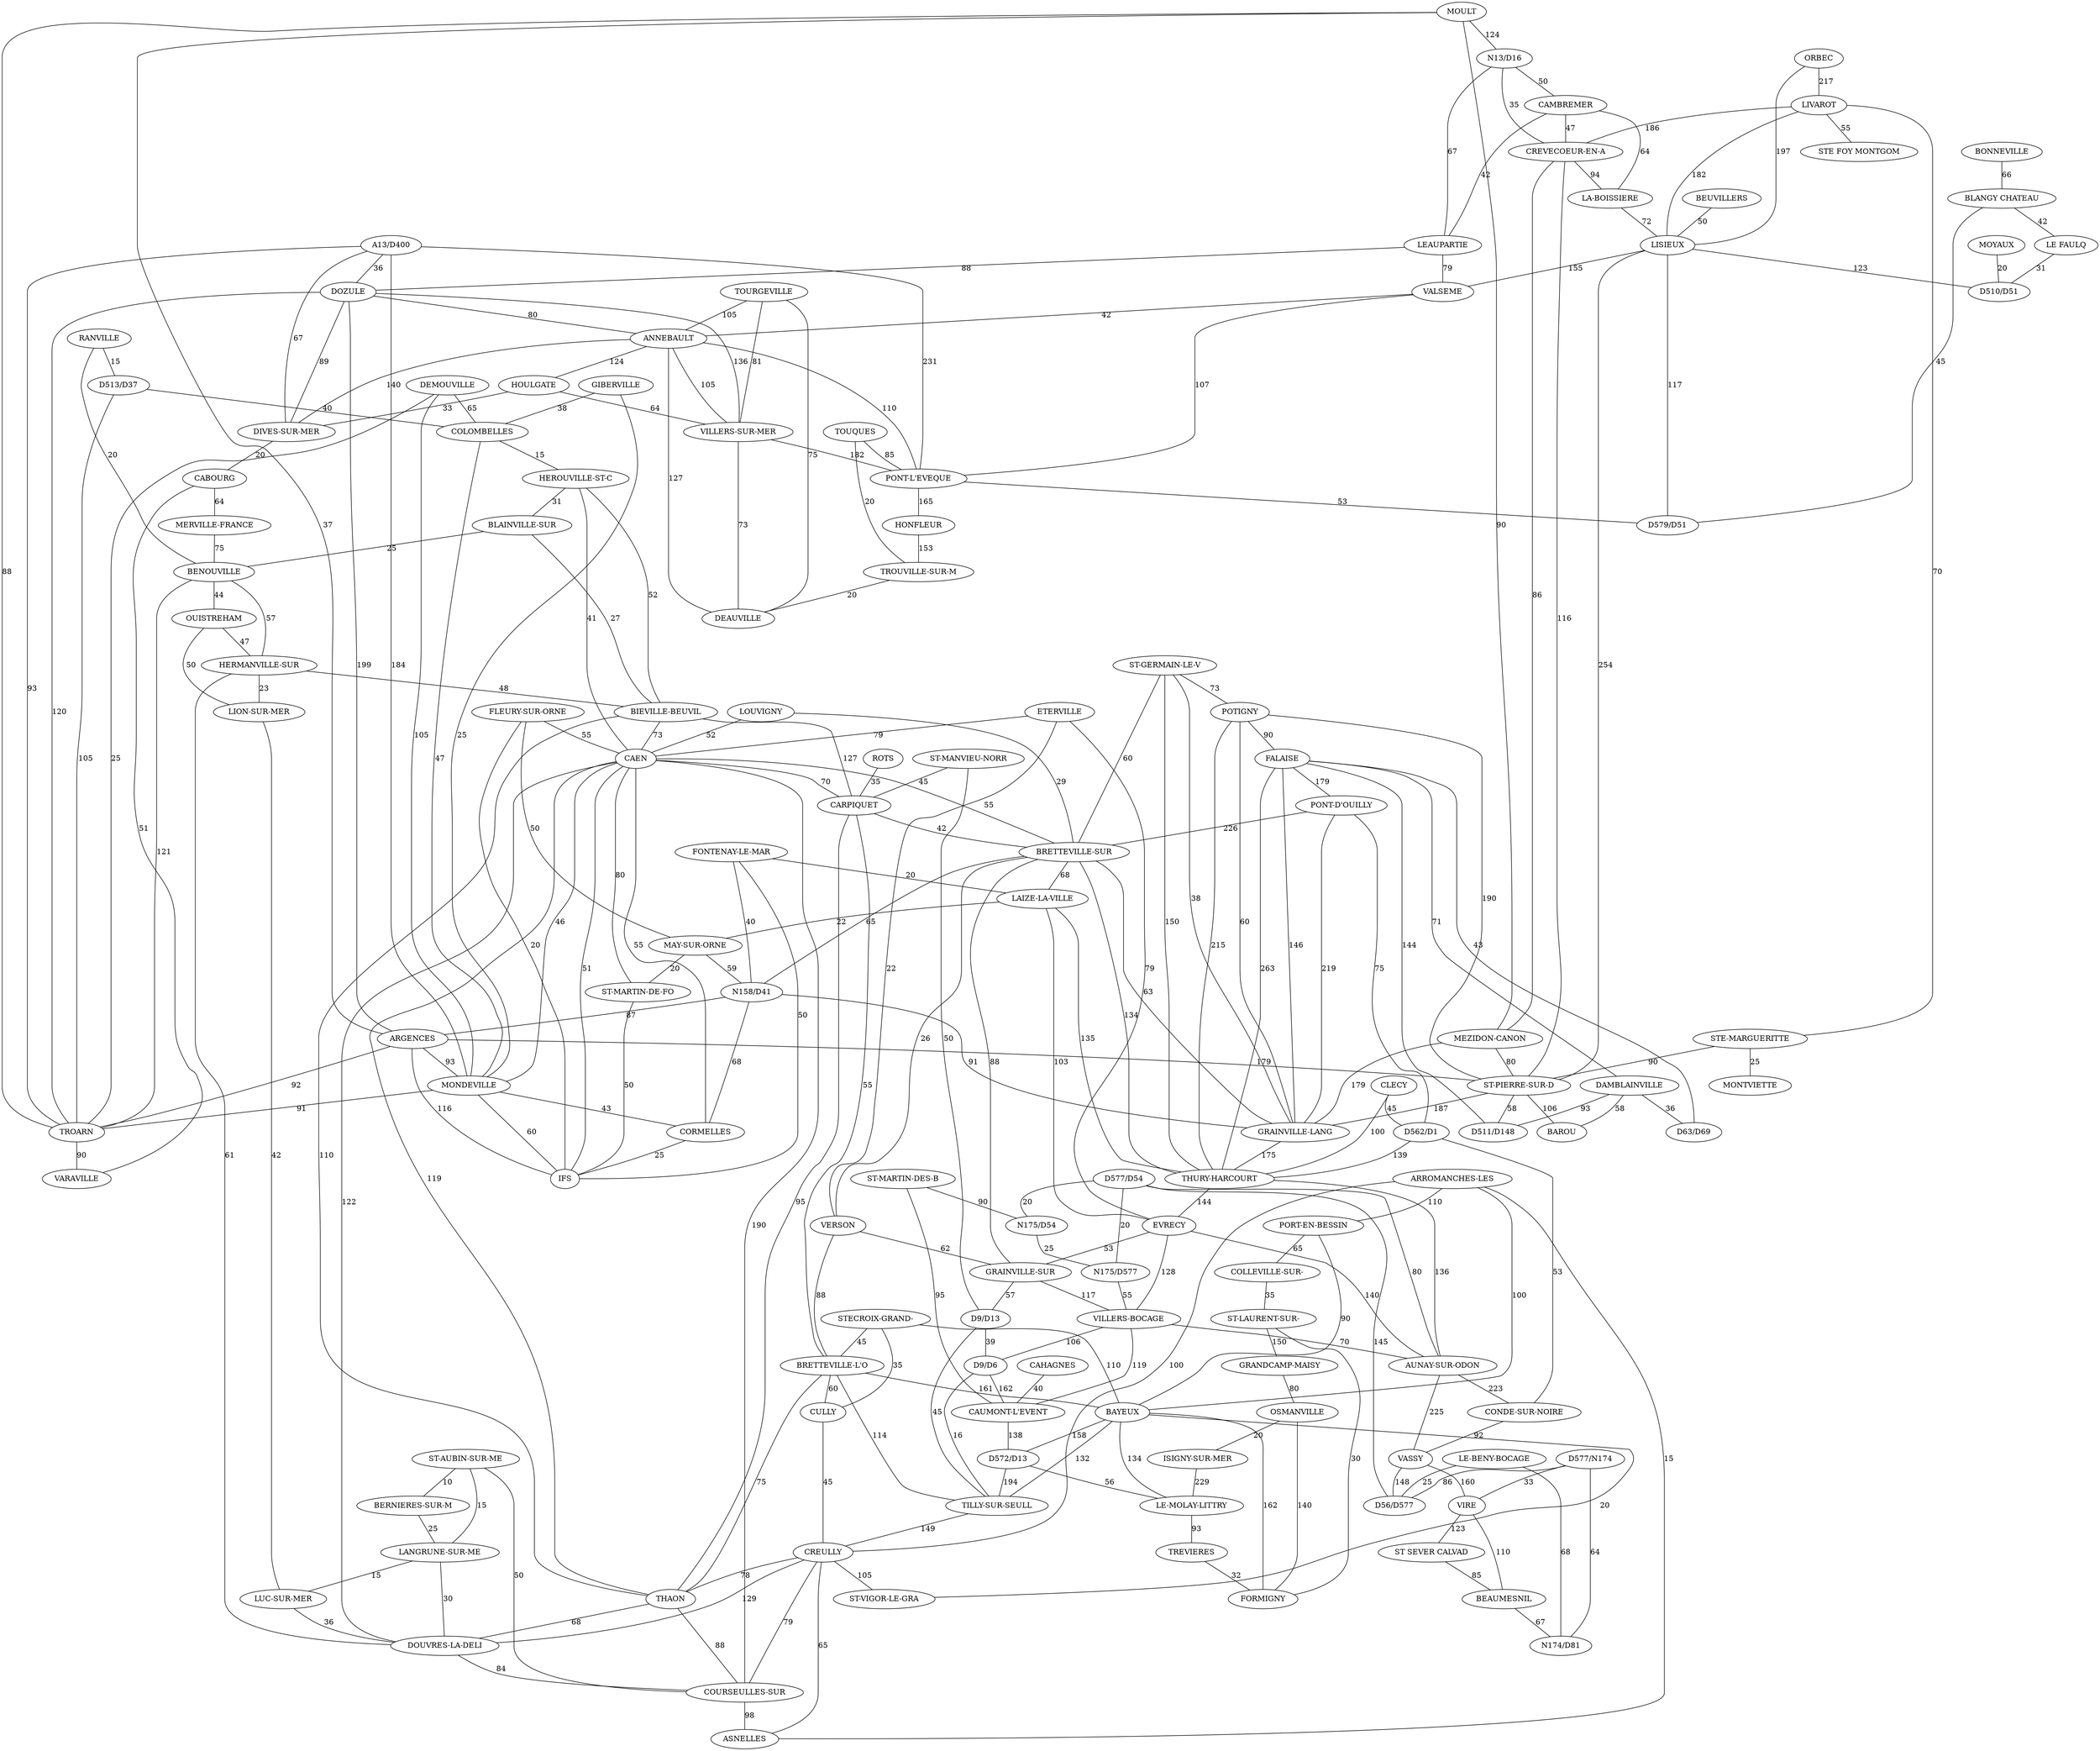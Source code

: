 graph {
	"A13/D400" -- "DOZULE" [weight=36,label=36];
	"A13/D400" -- "PONT-L'EVEQUE" [weight=231,label=231];
	"A13/D400" -- "TROARN" [weight=93,label=93];
	"ANNEBAULT" -- "HOULGATE" [weight=124,label=124];
	"ANNEBAULT" -- "VILLERS-SUR-MER" [weight=105,label=105];
	"ARGENCES" -- "MONDEVILLE" [weight=93,label=93];
	"ARGENCES" -- "ST-PIERRE-SUR-D" [weight=179,label=179];
	"ARGENCES" -- "TROARN" [weight=92,label=92];
	"ARROMANCHES-LES" -- "ASNELLES" [weight=15,label=15];
	"ARROMANCHES-LES" -- "BAYEUX" [weight=100,label=100];
	"ARROMANCHES-LES" -- "CREULLY" [weight=100,label=100];
	"ARROMANCHES-LES" -- "PORT-EN-BESSIN" [weight=110,label=110];
	"AUNAY-SUR-ODON" -- "CONDE-SUR-NOIRE" [weight=223,label=223];
	"AUNAY-SUR-ODON" -- "VASSY" [weight=225,label=225];
	"BAYEUX" -- "D572/D13" [weight=158,label=158];
	"BAYEUX" -- "FORMIGNY" [weight=162,label=162];
	"BEAUMESNIL" -- "N174/D81" [weight=67,label=67];
	"BENOUVILLE" -- "HERMANVILLE-SUR" [weight=57,label=57];
	"BENOUVILLE" -- "OUISTREHAM" [weight=44,label=44];
	"LE-BENY-BOCAGE" -- "N174/D81" [weight=68,label=68];
	"LE-BENY-BOCAGE" -- "D56/D577" [weight=25,label=25];
	"BERNIERES-SUR-M" -- "LANGRUNE-SUR-ME" [weight=25,label=25];
	"BIEVILLE-BEUVIL" -- "CAEN" [weight=73,label=73];
	"BIEVILLE-BEUVIL" -- "CARPIQUET" [weight=127,label=127];
	"BIEVILLE-BEUVIL" -- "THAON" [weight=110,label=110];
	"BEUVILLERS" -- "LISIEUX" [weight=50,label=50];
	"BLAINVILLE-SUR" -- "BENOUVILLE" [weight=25,label=25];
	"BLAINVILLE-SUR" -- "BIEVILLE-BEUVIL" [weight=27,label=27];
	"BLANGY CHATEAU" -- "D579/D51" [weight=45,label=45];
	"BLANGY CHATEAU" -- "LE FAULQ" [weight=42,label=42];
	"LA-BOISSIERE" -- "CAMBREMER" [weight=64,label=64];
	"LA-BOISSIERE" -- "LISIEUX" [weight=72,label=72];
	"BONNEVILLE" -- "BLANGY CHATEAU" [weight=66,label=66];
	"BRETTEVILLE-L'O" -- "BAYEUX" [weight=161,label=161];
	"BRETTEVILLE-L'O" -- "CULLY" [weight=60,label=60];
	"BRETTEVILLE-L'O" -- "THAON" [weight=75,label=75];
	"D577/N174" -- "N174/D81" [weight=64,label=64];
	"D577/N174" -- "D56/D577" [weight=86,label=86];
	"D577/N174" -- "VIRE" [weight=33,label=33];
	"BRETTEVILLE-SUR" -- "LAIZE-LA-VILLE" [weight=68,label=68];
	"BRETTEVILLE-SUR" -- "THURY-HARCOURT" [weight=134,label=134];
	"BRETTEVILLE-SUR" -- "N158/D41" [weight=65,label=65];
	"BRETTEVILLE-SUR" -- "CAEN" [weight=55,label=55];
	"BRETTEVILLE-SUR" -- "GRAINVILLE-SUR" [weight=88,label=88];
	"BRETTEVILLE-SUR" -- "VERSON" [weight=26,label=26];
	"CABOURG" -- "MERVILLE-FRANCE" [weight=64,label=64];
	"CAEN" -- "CARPIQUET" [weight=70,label=70];
	"CAEN" -- "CORMELLES" [weight=55,label=55];
	"CAEN" -- "DOUVRES-LA-DELI" [weight=122,label=122];
	"CAEN" -- "THAON" [weight=119,label=119];
	"CAHAGNES" -- "CAUMONT-L'EVENT" [weight=40,label=40];
	"CAMBREMER" -- "CREVECOEUR-EN-A" [weight=47,label=47];
	"CAMBREMER" -- "LEAUPARTIE" [weight=42,label=42];
	"CARPIQUET" -- "BRETTEVILLE-L'O" [weight=55,label=55];
	"CARPIQUET" -- "BRETTEVILLE-SUR" [weight=42,label=42];
	"CAUMONT-L'EVENT" -- "D572/D13" [weight=138,label=138];
	"CLECY" -- "THURY-HARCOURT" [weight=100,label=100];
	"CLECY" -- "D562/D1" [weight=45,label=45];
	"COLLEVILLE-SUR-" -- "ST-LAURENT-SUR-" [weight=35,label=35];
	"COLOMBELLES" -- "HEROUVILLE-ST-C" [weight=15,label=15];
	"COLOMBELLES" -- "MONDEVILLE" [weight=47,label=47];
	"CONDE-SUR-NOIRE" -- "VASSY" [weight=92,label=92];
	"CORMELLES" -- "IFS" [weight=25,label=25];
	"COURSEULLES-SUR" -- "ASNELLES" [weight=98,label=98];
	"COURSEULLES-SUR" -- "CAEN" [weight=190,label=190];
	"COURSEULLES-SUR" -- "CREULLY" [weight=79,label=79];
	"D572/D13" -- "LE-MOLAY-LITTRY" [weight=56,label=56];
	"D572/D13" -- "TILLY-SUR-SEULL" [weight=194,label=194];
	"CREULLY" -- "ASNELLES" [weight=65,label=65];
	"CREULLY" -- "ST-VIGOR-LE-GRA" [weight=105,label=105];
	"CREULLY" -- "THAON" [weight=78,label=78];
	"CREVECOEUR-EN-A" -- "LA-BOISSIERE" [weight=94,label=94];
	"CREVECOEUR-EN-A" -- "MEZIDON-CANON" [weight=86,label=86];
	"CREVECOEUR-EN-A" -- "ST-PIERRE-SUR-D" [weight=116,label=116];
	"CULLY" -- "CREULLY" [weight=45,label=45];
	"DAMBLAINVILLE" -- "BAROU" [weight=58,label=58];
	"DAMBLAINVILLE" -- "D511/D148" [weight=93,label=93];
	"DAMBLAINVILLE" -- "D63/D69" [weight=36,label=36];
	"DEAUVILLE" -- "ANNEBAULT" [weight=127,label=127];
	"DEMOUVILLE" -- "COLOMBELLES" [weight=65,label=65];
	"DEMOUVILLE" -- "MONDEVILLE" [weight=105,label=105];
	"DEMOUVILLE" -- "TROARN" [weight=25,label=25];
	"DIVES-SUR-MER" -- "A13/D400" [weight=67,label=67];
	"DIVES-SUR-MER" -- "ANNEBAULT" [weight=140,label=140];
	"DIVES-SUR-MER" -- "CABOURG" [weight=20,label=20];
	"DOUVRES-LA-DELI" -- "COURSEULLES-SUR" [weight=84,label=84];
	"DOUVRES-LA-DELI" -- "CREULLY" [weight=129,label=129];
	"DOZULE" -- "ANNEBAULT" [weight=80,label=80];
	"DOZULE" -- "ARGENCES" [weight=199,label=199];
	"DOZULE" -- "DIVES-SUR-MER" [weight=89,label=89];
	"ETERVILLE" -- "CAEN" [weight=79,label=79];
	"ETERVILLE" -- "EVRECY" [weight=79,label=79];
	"ETERVILLE" -- "VERSON" [weight=22,label=22];
	"EVRECY" -- "AUNAY-SUR-ODON" [weight=140,label=140];
	"EVRECY" -- "GRAINVILLE-SUR" [weight=53,label=53];
	"EVRECY" -- "VILLERS-BOCAGE" [weight=128,label=128];
	"FALAISE" -- "D511/D148" [weight=144,label=144];
	"FALAISE" -- "D63/D69" [weight=43,label=43];
	"FALAISE" -- "DAMBLAINVILLE" [weight=71,label=71];
	"FALAISE" -- "GRAINVILLE-LANG" [weight=146,label=146];
	"FALAISE" -- "THURY-HARCOURT" [weight=263,label=263];
	"FALAISE" -- "PONT-D'OUILLY" [weight=179,label=179];
	"LE FAULQ" -- "D510/D51" [weight=31,label=31];
	"FLEURY-SUR-ORNE" -- "CAEN" [weight=55,label=55];
	"FLEURY-SUR-ORNE" -- "IFS" [weight=20,label=20];
	"FLEURY-SUR-ORNE" -- "MAY-SUR-ORNE" [weight=50,label=50];
	"FONTENAY-LE-MAR" -- "IFS" [weight=50,label=50];
	"FONTENAY-LE-MAR" -- "LAIZE-LA-VILLE" [weight=20,label=20];
	"FONTENAY-LE-MAR" -- "N158/D41" [weight=40,label=40];
	"GIBERVILLE" -- "COLOMBELLES" [weight=38,label=38];
	"GIBERVILLE" -- "MONDEVILLE" [weight=25,label=25];
	"GRAINVILLE-LANG" -- "BRETTEVILLE-SUR" [weight=63,label=63];
	"GRAINVILLE-LANG" -- "THURY-HARCOURT" [weight=175,label=175];
	"GRAINVILLE-LANG" -- "N158/D41" [weight=91,label=91];
	"GRAINVILLE-SUR" -- "D9/D13" [weight=57,label=57];
	"GRAINVILLE-SUR" -- "VILLERS-BOCAGE" [weight=117,label=117];
	"GRANDCAMP-MAISY" -- "OSMANVILLE" [weight=80,label=80];
	"HERMANVILLE-SUR" -- "BIEVILLE-BEUVIL" [weight=48,label=48];
	"HERMANVILLE-SUR" -- "DOUVRES-LA-DELI" [weight=61,label=61];
	"HERMANVILLE-SUR" -- "LION-SUR-MER" [weight=23,label=23];
	"HEROUVILLE-ST-C" -- "BIEVILLE-BEUVIL" [weight=52,label=52];
	"HEROUVILLE-ST-C" -- "BLAINVILLE-SUR" [weight=31,label=31];
	"HEROUVILLE-ST-C" -- "CAEN" [weight=41,label=41];
	"HONFLEUR" -- "TROUVILLE-SUR-M" [weight=153,label=153];
	"HOULGATE" -- "DIVES-SUR-MER" [weight=33,label=33];
	"HOULGATE" -- "VILLERS-SUR-MER" [weight=64,label=64];
	"IFS" -- "ARGENCES" [weight=116,label=116];
	"IFS" -- "CAEN" [weight=51,label=51];
	"IFS" -- "MONDEVILLE" [weight=60,label=60];
	"ISIGNY-SUR-MER" -- "LE-MOLAY-LITTRY" [weight=229,label=229];
	"LAIZE-LA-VILLE" -- "EVRECY" [weight=103,label=103];
	"LAIZE-LA-VILLE" -- "MAY-SUR-ORNE" [weight=22,label=22];
	"LANGRUNE-SUR-ME" -- "DOUVRES-LA-DELI" [weight=30,label=30];
	"LANGRUNE-SUR-ME" -- "LUC-SUR-MER" [weight=15,label=15];
	"LEAUPARTIE" -- "DOZULE" [weight=88,label=88];
	"LEAUPARTIE" -- "VALSEME" [weight=79,label=79];
	"LION-SUR-MER" -- "LUC-SUR-MER" [weight=42,label=42];
	"LISIEUX" -- "D510/D51" [weight=123,label=123];
	"LISIEUX" -- "D579/D51" [weight=117,label=117];
	"LISIEUX" -- "ST-PIERRE-SUR-D" [weight=254,label=254];
	"LISIEUX" -- "VALSEME" [weight=155,label=155];
	"LE-MOLAY-LITTRY" -- "BAYEUX" [weight=134,label=134];
	"LE-MOLAY-LITTRY" -- "TREVIERES" [weight=93,label=93];
	"LIVAROT" -- "CREVECOEUR-EN-A" [weight=186,label=186];
	"LIVAROT" -- "LISIEUX" [weight=182,label=182];
	"LIVAROT" -- "STE FOY MONTGOM" [weight=55,label=55];
	"LIVAROT" -- "STE-MARGUERITTE" [weight=70,label=70];
	"LOUVIGNY" -- "BRETTEVILLE-SUR" [weight=29,label=29];
	"LOUVIGNY" -- "CAEN" [weight=52,label=52];
	"LUC-SUR-MER" -- "DOUVRES-LA-DELI" [weight=36,label=36];
	"N175/D577" -- "VILLERS-BOCAGE" [weight=55,label=55];
	"MAY-SUR-ORNE" -- "ST-MARTIN-DE-FO" [weight=20,label=20];
	"MAY-SUR-ORNE" -- "N158/D41" [weight=59,label=59];
	"MERVILLE-FRANCE" -- "BENOUVILLE" [weight=75,label=75];
	"N175/D54" -- "N175/D577" [weight=25,label=25];
	"D577/D54" -- "AUNAY-SUR-ODON" [weight=80,label=80];
	"D577/D54" -- "D56/D577" [weight=145,label=145];
	"D577/D54" -- "N175/D577" [weight=20,label=20];
	"D577/D54" -- "N175/D54" [weight=20,label=20];
	"MEZIDON-CANON" -- "GRAINVILLE-LANG" [weight=179,label=179];
	"MEZIDON-CANON" -- "MOULT" [weight=90,label=90];
	"MEZIDON-CANON" -- "ST-PIERRE-SUR-D" [weight=80,label=80];
	"MONDEVILLE" -- "A13/D400" [weight=184,label=184];
	"MONDEVILLE" -- "CAEN" [weight=46,label=46];
	"MONDEVILLE" -- "CORMELLES" [weight=43,label=43];
	"MONDEVILLE" -- "TROARN" [weight=91,label=91];
	"MOULT" -- "ARGENCES" [weight=37,label=37];
	"MOULT" -- "TROARN" [weight=88,label=88];
	"MOULT" -- "N13/D16" [weight=124,label=124];
	"MOYAUX" -- "D510/D51" [weight=20,label=20];
	"ORBEC" -- "LISIEUX" [weight=197,label=197];
	"ORBEC" -- "LIVAROT" [weight=217,label=217];
	"OSMANVILLE" -- "FORMIGNY" [weight=140,label=140];
	"OSMANVILLE" -- "ISIGNY-SUR-MER" [weight=20,label=20];
	"OUISTREHAM" -- "HERMANVILLE-SUR" [weight=47,label=47];
	"OUISTREHAM" -- "LION-SUR-MER" [weight=50,label=50];
	"D9/D6" -- "CAUMONT-L'EVENT" [weight=162,label=162];
	"D9/D6" -- "TILLY-SUR-SEULL" [weight=16,label=16];
	"PONT-L'EVEQUE" -- "ANNEBAULT" [weight=110,label=110];
	"PONT-L'EVEQUE" -- "D579/D51" [weight=53,label=53];
	"PONT-L'EVEQUE" -- "HONFLEUR" [weight=165,label=165];
	"PORT-EN-BESSIN" -- "BAYEUX" [weight=90,label=90];
	"PORT-EN-BESSIN" -- "COLLEVILLE-SUR-" [weight=65,label=65];
	"POTIGNY" -- "FALAISE" [weight=90,label=90];
	"POTIGNY" -- "GRAINVILLE-LANG" [weight=60,label=60];
	"POTIGNY" -- "ST-PIERRE-SUR-D" [weight=190,label=190];
	"POTIGNY" -- "THURY-HARCOURT" [weight=215,label=215];
	"RANVILLE" -- "BENOUVILLE" [weight=20,label=20];
	"RANVILLE" -- "D513/D37" [weight=15,label=15];
	"ROTS" -- "CARPIQUET" [weight=35,label=35];
	"ST-AUBIN-SUR-ME" -- "BERNIERES-SUR-M" [weight=10,label=10];
	"ST-AUBIN-SUR-ME" -- "COURSEULLES-SUR" [weight=50,label=50];
	"ST-AUBIN-SUR-ME" -- "LANGRUNE-SUR-ME" [weight=15,label=15];
	"STECROIX-GRAND-" -- "BAYEUX" [weight=110,label=110];
	"STECROIX-GRAND-" -- "BRETTEVILLE-L'O" [weight=45,label=45];
	"STECROIX-GRAND-" -- "CULLY" [weight=35,label=35];
	"ST-GERMAIN-LE-V" -- "BRETTEVILLE-SUR" [weight=60,label=60];
	"ST-GERMAIN-LE-V" -- "GRAINVILLE-LANG" [weight=38,label=38];
	"ST-GERMAIN-LE-V" -- "POTIGNY" [weight=73,label=73];
	"ST-GERMAIN-LE-V" -- "THURY-HARCOURT" [weight=150,label=150];
	"D9/D13" -- "D9/D6" [weight=39,label=39];
	"D9/D13" -- "TILLY-SUR-SEULL" [weight=45,label=45];
	"ST-LAURENT-SUR-" -- "FORMIGNY" [weight=30,label=30];
	"ST-LAURENT-SUR-" -- "GRANDCAMP-MAISY" [weight=150,label=150];
	"ST-MANVIEU-NORR" -- "CARPIQUET" [weight=45,label=45];
	"ST-MANVIEU-NORR" -- "D9/D13" [weight=50,label=50];
	"STE-MARGUERITTE" -- "MONTVIETTE" [weight=25,label=25];
	"STE-MARGUERITTE" -- "ST-PIERRE-SUR-D" [weight=90,label=90];
	"ST-MARTIN-DE-FO" -- "CAEN" [weight=80,label=80];
	"ST-MARTIN-DE-FO" -- "IFS" [weight=50,label=50];
	"ST-MARTIN-DES-B" -- "CAUMONT-L'EVENT" [weight=95,label=95];
	"ST-MARTIN-DES-B" -- "N175/D54" [weight=90,label=90];
	"ST-PIERRE-SUR-D" -- "BAROU" [weight=106,label=106];
	"ST-PIERRE-SUR-D" -- "D511/D148" [weight=58,label=58];
	"ST-PIERRE-SUR-D" -- "GRAINVILLE-LANG" [weight=187,label=187];
	"ST SEVER CALVAD" -- "BEAUMESNIL" [weight=85,label=85];
	"ST-VIGOR-LE-GRA" -- "BAYEUX" [weight=20,label=20];
	"THAON" -- "CARPIQUET" [weight=95,label=95];
	"THAON" -- "COURSEULLES-SUR" [weight=88,label=88];
	"THAON" -- "DOUVRES-LA-DELI" [weight=68,label=68];
	"THURY-HARCOURT" -- "AUNAY-SUR-ODON" [weight=136,label=136];
	"THURY-HARCOURT" -- "EVRECY" [weight=144,label=144];
	"THURY-HARCOURT" -- "LAIZE-LA-VILLE" [weight=135,label=135];
	"TILLY-SUR-SEULL" -- "BAYEUX" [weight=132,label=132];
	"TILLY-SUR-SEULL" -- "BRETTEVILLE-L'O" [weight=114,label=114];
	"TILLY-SUR-SEULL" -- "CREULLY" [weight=149,label=149];
	"TOUQUES" -- "PONT-L'EVEQUE" [weight=85,label=85];
	"TOUQUES" -- "TROUVILLE-SUR-M" [weight=20,label=20];
	"N158/D41" -- "ARGENCES" [weight=87,label=87];
	"N158/D41" -- "CORMELLES" [weight=68,label=68];
	"TOURGEVILLE" -- "ANNEBAULT" [weight=105,label=105];
	"TOURGEVILLE" -- "DEAUVILLE" [weight=75,label=75];
	"TOURGEVILLE" -- "VILLERS-SUR-MER" [weight=81,label=81];
	"TREVIERES" -- "FORMIGNY" [weight=32,label=32];
	"TROARN" -- "BENOUVILLE" [weight=121,label=121];
	"TROARN" -- "DOZULE" [weight=120,label=120];
	"TROARN" -- "VARAVILLE" [weight=90,label=90];
	"TROUVILLE-SUR-M" -- "DEAUVILLE" [weight=20,label=20];
	"VALSEME" -- "ANNEBAULT" [weight=42,label=42];
	"VALSEME" -- "PONT-L'EVEQUE" [weight=107,label=107];
	"VARAVILLE" -- "CABOURG" [weight=51,label=51];
	"VASSY" -- "D56/D577" [weight=148,label=148];
	"VASSY" -- "VIRE" [weight=160,label=160];
	"VERSON" -- "BRETTEVILLE-L'O" [weight=88,label=88];
	"VERSON" -- "GRAINVILLE-SUR" [weight=62,label=62];
	"VILLERS-BOCAGE" -- "AUNAY-SUR-ODON" [weight=70,label=70];
	"VILLERS-BOCAGE" -- "CAUMONT-L'EVENT" [weight=119,label=119];
	"VILLERS-BOCAGE" -- "D9/D6" [weight=106,label=106];
	"VILLERS-SUR-MER" -- "DEAUVILLE" [weight=73,label=73];
	"VILLERS-SUR-MER" -- "DOZULE" [weight=136,label=136];
	"VILLERS-SUR-MER" -- "PONT-L'EVEQUE" [weight=182,label=182];
	"VIRE" -- "BEAUMESNIL" [weight=110,label=110];
	"VIRE" -- "ST SEVER CALVAD" [weight=123,label=123];
	"PONT-D'OUILLY" -- "BRETTEVILLE-SUR" [weight=226,label=226];
	"PONT-D'OUILLY" -- "GRAINVILLE-LANG" [weight=219,label=219];
	"PONT-D'OUILLY" -- "D562/D1" [weight=75,label=75];
	"D562/D1" -- "CONDE-SUR-NOIRE" [weight=53,label=53];
	"D562/D1" -- "THURY-HARCOURT" [weight=139,label=139];
	"N13/D16" -- "CAMBREMER" [weight=50,label=50];
	"N13/D16" -- "CREVECOEUR-EN-A" [weight=35,label=35];
	"N13/D16" -- "LEAUPARTIE" [weight=67,label=67];
	"D513/D37" -- "COLOMBELLES" [weight=40,label=40];
	"D513/D37" -- "TROARN" [weight=105,label=105];
}
